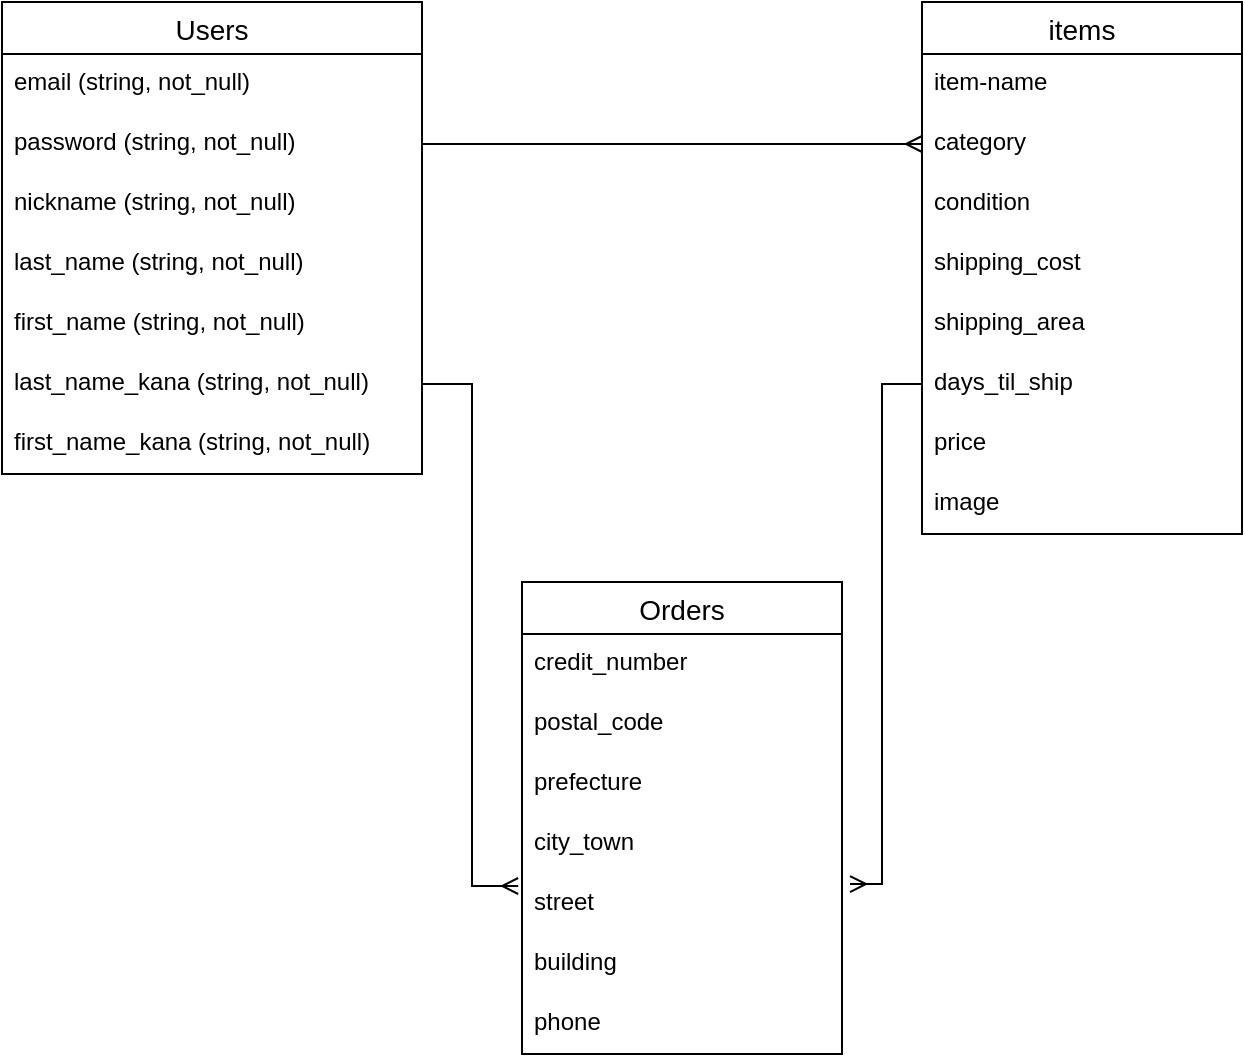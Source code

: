 <mxfile version="14.2.4" type="embed">
    <diagram id="3CIknndVIOyn-hMfpjOw" name="ページ1">
        <mxGraphModel dx="649" dy="723" grid="1" gridSize="10" guides="1" tooltips="1" connect="1" arrows="1" fold="1" page="1" pageScale="1" pageWidth="850" pageHeight="1100" math="0" shadow="0">
            <root>
                <mxCell id="0"/>
                <mxCell id="1" parent="0"/>
                <mxCell id="5rQ3HnFur7m1eFnSS-5a-2" value="Users" style="swimlane;fontStyle=0;childLayout=stackLayout;horizontal=1;startSize=26;horizontalStack=0;resizeParent=1;resizeParentMax=0;resizeLast=0;collapsible=1;marginBottom=0;align=center;fontSize=14;" vertex="1" parent="1">
                    <mxGeometry x="30" y="60" width="210" height="236" as="geometry"/>
                </mxCell>
                <mxCell id="5rQ3HnFur7m1eFnSS-5a-3" value="email (string, not_null)" style="text;strokeColor=none;fillColor=none;spacingLeft=4;spacingRight=4;overflow=hidden;rotatable=0;points=[[0,0.5],[1,0.5]];portConstraint=eastwest;fontSize=12;" vertex="1" parent="5rQ3HnFur7m1eFnSS-5a-2">
                    <mxGeometry y="26" width="210" height="30" as="geometry"/>
                </mxCell>
                <mxCell id="5rQ3HnFur7m1eFnSS-5a-4" value="password (string, not_null)" style="text;strokeColor=none;fillColor=none;spacingLeft=4;spacingRight=4;overflow=hidden;rotatable=0;points=[[0,0.5],[1,0.5]];portConstraint=eastwest;fontSize=12;" vertex="1" parent="5rQ3HnFur7m1eFnSS-5a-2">
                    <mxGeometry y="56" width="210" height="30" as="geometry"/>
                </mxCell>
                <mxCell id="5rQ3HnFur7m1eFnSS-5a-5" value="nickname (string, not_null)" style="text;strokeColor=none;fillColor=none;spacingLeft=4;spacingRight=4;overflow=hidden;rotatable=0;points=[[0,0.5],[1,0.5]];portConstraint=eastwest;fontSize=12;" vertex="1" parent="5rQ3HnFur7m1eFnSS-5a-2">
                    <mxGeometry y="86" width="210" height="30" as="geometry"/>
                </mxCell>
                <mxCell id="5rQ3HnFur7m1eFnSS-5a-7" value="last_name (string, not_null)" style="text;strokeColor=none;fillColor=none;spacingLeft=4;spacingRight=4;overflow=hidden;rotatable=0;points=[[0,0.5],[1,0.5]];portConstraint=eastwest;fontSize=12;" vertex="1" parent="5rQ3HnFur7m1eFnSS-5a-2">
                    <mxGeometry y="116" width="210" height="30" as="geometry"/>
                </mxCell>
                <mxCell id="5rQ3HnFur7m1eFnSS-5a-8" value="first_name (string, not_null)" style="text;strokeColor=none;fillColor=none;spacingLeft=4;spacingRight=4;overflow=hidden;rotatable=0;points=[[0,0.5],[1,0.5]];portConstraint=eastwest;fontSize=12;" vertex="1" parent="5rQ3HnFur7m1eFnSS-5a-2">
                    <mxGeometry y="146" width="210" height="30" as="geometry"/>
                </mxCell>
                <mxCell id="5rQ3HnFur7m1eFnSS-5a-10" value="last_name_kana (string, not_null)" style="text;strokeColor=none;fillColor=none;spacingLeft=4;spacingRight=4;overflow=hidden;rotatable=0;points=[[0,0.5],[1,0.5]];portConstraint=eastwest;fontSize=12;" vertex="1" parent="5rQ3HnFur7m1eFnSS-5a-2">
                    <mxGeometry y="176" width="210" height="30" as="geometry"/>
                </mxCell>
                <mxCell id="5rQ3HnFur7m1eFnSS-5a-11" value="first_name_kana (string, not_null)" style="text;strokeColor=none;fillColor=none;spacingLeft=4;spacingRight=4;overflow=hidden;rotatable=0;points=[[0,0.5],[1,0.5]];portConstraint=eastwest;fontSize=12;" vertex="1" parent="5rQ3HnFur7m1eFnSS-5a-2">
                    <mxGeometry y="206" width="210" height="30" as="geometry"/>
                </mxCell>
                <mxCell id="5rQ3HnFur7m1eFnSS-5a-6" style="edgeStyle=orthogonalEdgeStyle;rounded=0;orthogonalLoop=1;jettySize=auto;html=1;exitX=1;exitY=0.5;exitDx=0;exitDy=0;endArrow=ERmany;endFill=0;strokeWidth=1;entryX=0;entryY=0.5;entryDx=0;entryDy=0;" edge="1" parent="1" source="5rQ3HnFur7m1eFnSS-5a-4" target="5rQ3HnFur7m1eFnSS-5a-14">
                    <mxGeometry relative="1" as="geometry">
                        <mxPoint x="530" y="131" as="targetPoint"/>
                    </mxGeometry>
                </mxCell>
                <mxCell id="5rQ3HnFur7m1eFnSS-5a-12" value="items" style="swimlane;fontStyle=0;childLayout=stackLayout;horizontal=1;startSize=26;horizontalStack=0;resizeParent=1;resizeParentMax=0;resizeLast=0;collapsible=1;marginBottom=0;align=center;fontSize=14;" vertex="1" parent="1">
                    <mxGeometry x="490" y="60" width="160" height="266" as="geometry"/>
                </mxCell>
                <mxCell id="5rQ3HnFur7m1eFnSS-5a-13" value="item-name" style="text;strokeColor=none;fillColor=none;spacingLeft=4;spacingRight=4;overflow=hidden;rotatable=0;points=[[0,0.5],[1,0.5]];portConstraint=eastwest;fontSize=12;" vertex="1" parent="5rQ3HnFur7m1eFnSS-5a-12">
                    <mxGeometry y="26" width="160" height="30" as="geometry"/>
                </mxCell>
                <mxCell id="5rQ3HnFur7m1eFnSS-5a-14" value="category" style="text;strokeColor=none;fillColor=none;spacingLeft=4;spacingRight=4;overflow=hidden;rotatable=0;points=[[0,0.5],[1,0.5]];portConstraint=eastwest;fontSize=12;" vertex="1" parent="5rQ3HnFur7m1eFnSS-5a-12">
                    <mxGeometry y="56" width="160" height="30" as="geometry"/>
                </mxCell>
                <mxCell id="5rQ3HnFur7m1eFnSS-5a-15" value="condition" style="text;strokeColor=none;fillColor=none;spacingLeft=4;spacingRight=4;overflow=hidden;rotatable=0;points=[[0,0.5],[1,0.5]];portConstraint=eastwest;fontSize=12;" vertex="1" parent="5rQ3HnFur7m1eFnSS-5a-12">
                    <mxGeometry y="86" width="160" height="30" as="geometry"/>
                </mxCell>
                <mxCell id="5rQ3HnFur7m1eFnSS-5a-16" value="shipping_cost" style="text;strokeColor=none;fillColor=none;spacingLeft=4;spacingRight=4;overflow=hidden;rotatable=0;points=[[0,0.5],[1,0.5]];portConstraint=eastwest;fontSize=12;" vertex="1" parent="5rQ3HnFur7m1eFnSS-5a-12">
                    <mxGeometry y="116" width="160" height="30" as="geometry"/>
                </mxCell>
                <mxCell id="5rQ3HnFur7m1eFnSS-5a-17" value="shipping_area" style="text;strokeColor=none;fillColor=none;spacingLeft=4;spacingRight=4;overflow=hidden;rotatable=0;points=[[0,0.5],[1,0.5]];portConstraint=eastwest;fontSize=12;" vertex="1" parent="5rQ3HnFur7m1eFnSS-5a-12">
                    <mxGeometry y="146" width="160" height="30" as="geometry"/>
                </mxCell>
                <mxCell id="5rQ3HnFur7m1eFnSS-5a-18" value="days_til_ship" style="text;strokeColor=none;fillColor=none;spacingLeft=4;spacingRight=4;overflow=hidden;rotatable=0;points=[[0,0.5],[1,0.5]];portConstraint=eastwest;fontSize=12;" vertex="1" parent="5rQ3HnFur7m1eFnSS-5a-12">
                    <mxGeometry y="176" width="160" height="30" as="geometry"/>
                </mxCell>
                <mxCell id="5rQ3HnFur7m1eFnSS-5a-19" value="price" style="text;strokeColor=none;fillColor=none;spacingLeft=4;spacingRight=4;overflow=hidden;rotatable=0;points=[[0,0.5],[1,0.5]];portConstraint=eastwest;fontSize=12;" vertex="1" parent="5rQ3HnFur7m1eFnSS-5a-12">
                    <mxGeometry y="206" width="160" height="30" as="geometry"/>
                </mxCell>
                <mxCell id="5rQ3HnFur7m1eFnSS-5a-21" value="image" style="text;strokeColor=none;fillColor=none;spacingLeft=4;spacingRight=4;overflow=hidden;rotatable=0;points=[[0,0.5],[1,0.5]];portConstraint=eastwest;fontSize=12;" vertex="1" parent="5rQ3HnFur7m1eFnSS-5a-12">
                    <mxGeometry y="236" width="160" height="30" as="geometry"/>
                </mxCell>
                <mxCell id="5rQ3HnFur7m1eFnSS-5a-22" value="Orders" style="swimlane;fontStyle=0;childLayout=stackLayout;horizontal=1;startSize=26;horizontalStack=0;resizeParent=1;resizeParentMax=0;resizeLast=0;collapsible=1;marginBottom=0;align=center;fontSize=14;" vertex="1" parent="1">
                    <mxGeometry x="290" y="350" width="160" height="236" as="geometry"/>
                </mxCell>
                <mxCell id="5rQ3HnFur7m1eFnSS-5a-23" value="credit_number" style="text;strokeColor=none;fillColor=none;spacingLeft=4;spacingRight=4;overflow=hidden;rotatable=0;points=[[0,0.5],[1,0.5]];portConstraint=eastwest;fontSize=12;" vertex="1" parent="5rQ3HnFur7m1eFnSS-5a-22">
                    <mxGeometry y="26" width="160" height="30" as="geometry"/>
                </mxCell>
                <mxCell id="5rQ3HnFur7m1eFnSS-5a-24" value="postal_code" style="text;strokeColor=none;fillColor=none;spacingLeft=4;spacingRight=4;overflow=hidden;rotatable=0;points=[[0,0.5],[1,0.5]];portConstraint=eastwest;fontSize=12;" vertex="1" parent="5rQ3HnFur7m1eFnSS-5a-22">
                    <mxGeometry y="56" width="160" height="30" as="geometry"/>
                </mxCell>
                <mxCell id="5rQ3HnFur7m1eFnSS-5a-25" value="prefecture" style="text;strokeColor=none;fillColor=none;spacingLeft=4;spacingRight=4;overflow=hidden;rotatable=0;points=[[0,0.5],[1,0.5]];portConstraint=eastwest;fontSize=12;" vertex="1" parent="5rQ3HnFur7m1eFnSS-5a-22">
                    <mxGeometry y="86" width="160" height="30" as="geometry"/>
                </mxCell>
                <mxCell id="5rQ3HnFur7m1eFnSS-5a-26" value="city_town" style="text;strokeColor=none;fillColor=none;spacingLeft=4;spacingRight=4;overflow=hidden;rotatable=0;points=[[0,0.5],[1,0.5]];portConstraint=eastwest;fontSize=12;" vertex="1" parent="5rQ3HnFur7m1eFnSS-5a-22">
                    <mxGeometry y="116" width="160" height="30" as="geometry"/>
                </mxCell>
                <mxCell id="5rQ3HnFur7m1eFnSS-5a-27" value="street" style="text;strokeColor=none;fillColor=none;spacingLeft=4;spacingRight=4;overflow=hidden;rotatable=0;points=[[0,0.5],[1,0.5]];portConstraint=eastwest;fontSize=12;" vertex="1" parent="5rQ3HnFur7m1eFnSS-5a-22">
                    <mxGeometry y="146" width="160" height="30" as="geometry"/>
                </mxCell>
                <mxCell id="5rQ3HnFur7m1eFnSS-5a-28" value="building" style="text;strokeColor=none;fillColor=none;spacingLeft=4;spacingRight=4;overflow=hidden;rotatable=0;points=[[0,0.5],[1,0.5]];portConstraint=eastwest;fontSize=12;" vertex="1" parent="5rQ3HnFur7m1eFnSS-5a-22">
                    <mxGeometry y="176" width="160" height="30" as="geometry"/>
                </mxCell>
                <mxCell id="5rQ3HnFur7m1eFnSS-5a-29" value="phone" style="text;strokeColor=none;fillColor=none;spacingLeft=4;spacingRight=4;overflow=hidden;rotatable=0;points=[[0,0.5],[1,0.5]];portConstraint=eastwest;fontSize=12;" vertex="1" parent="5rQ3HnFur7m1eFnSS-5a-22">
                    <mxGeometry y="206" width="160" height="30" as="geometry"/>
                </mxCell>
                <mxCell id="5rQ3HnFur7m1eFnSS-5a-30" style="edgeStyle=orthogonalEdgeStyle;rounded=0;orthogonalLoop=1;jettySize=auto;html=1;endArrow=ERmany;endFill=0;strokeWidth=1;entryX=-0.012;entryY=0.2;entryDx=0;entryDy=0;entryPerimeter=0;" edge="1" parent="1" source="5rQ3HnFur7m1eFnSS-5a-10" target="5rQ3HnFur7m1eFnSS-5a-27">
                    <mxGeometry relative="1" as="geometry">
                        <mxPoint x="270" y="480" as="targetPoint"/>
                    </mxGeometry>
                </mxCell>
                <mxCell id="5rQ3HnFur7m1eFnSS-5a-31" style="edgeStyle=orthogonalEdgeStyle;rounded=0;orthogonalLoop=1;jettySize=auto;html=1;exitX=0;exitY=0.5;exitDx=0;exitDy=0;entryX=1.025;entryY=0.167;entryDx=0;entryDy=0;entryPerimeter=0;endArrow=ERmany;endFill=0;strokeWidth=1;" edge="1" parent="1" source="5rQ3HnFur7m1eFnSS-5a-18" target="5rQ3HnFur7m1eFnSS-5a-27">
                    <mxGeometry relative="1" as="geometry"/>
                </mxCell>
            </root>
        </mxGraphModel>
    </diagram>
</mxfile>